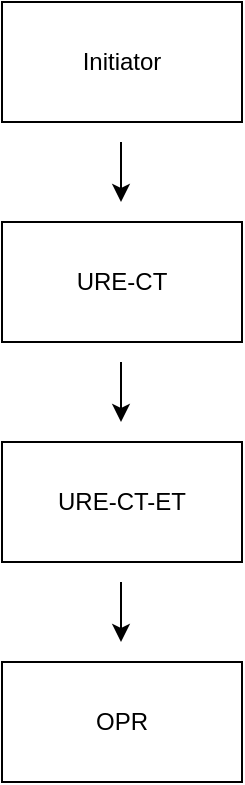 <mxfile version="26.2.14">
  <diagram name="Page-1" id="rO6Soo6ZzE-NQta-kU9I">
    <mxGraphModel dx="786" dy="451" grid="1" gridSize="10" guides="1" tooltips="1" connect="1" arrows="1" fold="1" page="1" pageScale="1" pageWidth="850" pageHeight="1100" math="0" shadow="0">
      <root>
        <mxCell id="0" />
        <mxCell id="1" parent="0" />
        <UserObject label="Initiator" tooltip="Initiator : DOD Component, MILDEPS, DAFAs. " id="WcpoGV41TJ0xu-v99B74-1">
          <mxCell style="rounded=0;whiteSpace=wrap;html=1;" parent="1" vertex="1">
            <mxGeometry x="350" y="10" width="120" height="60" as="geometry" />
          </mxCell>
        </UserObject>
        <mxCell id="WcpoGV41TJ0xu-v99B74-2" value="URE-CT" style="rounded=0;whiteSpace=wrap;html=1;" parent="1" vertex="1">
          <mxGeometry x="350" y="120" width="120" height="60" as="geometry" />
        </mxCell>
        <UserObject label="URE-CT-ET" tooltip="Tasks OPR, *Recommends OCR" id="WcpoGV41TJ0xu-v99B74-3">
          <mxCell style="rounded=0;whiteSpace=wrap;html=1;" parent="1" vertex="1">
            <mxGeometry x="350" y="230" width="120" height="60" as="geometry" />
          </mxCell>
        </UserObject>
        <mxCell id="WcpoGV41TJ0xu-v99B74-5" value="" style="endArrow=classic;html=1;rounded=0;" parent="1" edge="1">
          <mxGeometry width="50" height="50" relative="1" as="geometry">
            <mxPoint x="409.5" y="80" as="sourcePoint" />
            <mxPoint x="409.5" y="110" as="targetPoint" />
          </mxGeometry>
        </mxCell>
        <mxCell id="WcpoGV41TJ0xu-v99B74-6" value="" style="endArrow=classic;html=1;rounded=0;" parent="1" edge="1">
          <mxGeometry width="50" height="50" relative="1" as="geometry">
            <mxPoint x="409.5" y="190" as="sourcePoint" />
            <mxPoint x="409.5" y="220" as="targetPoint" />
          </mxGeometry>
        </mxCell>
        <UserObject label="OPR" tooltip="OPR:&#xa;1. Review the CATMS Tasker Ask&#xa;2.Tasks recommended OCRs (if agreeable/applicable)&#xa;2. Prepares a responsive package for DASD(ET) signature and consolidate OCR Comments.&#xa;3. OPR uploads a completed package into the supporting documents labeled &quot;For DASD ET Review&quot;.&#xa;4. OPR completes tasker&#xa;&#xa;&#xa;" id="WcpoGV41TJ0xu-v99B74-7">
          <mxCell style="rounded=0;whiteSpace=wrap;html=1;" parent="1" vertex="1">
            <mxGeometry x="350" y="340" width="120" height="60" as="geometry" />
          </mxCell>
        </UserObject>
        <mxCell id="WcpoGV41TJ0xu-v99B74-8" value="" style="endArrow=classic;html=1;rounded=0;" parent="1" edge="1">
          <mxGeometry width="50" height="50" relative="1" as="geometry">
            <mxPoint x="409.5" y="300" as="sourcePoint" />
            <mxPoint x="409.5" y="330" as="targetPoint" />
          </mxGeometry>
        </mxCell>
      </root>
    </mxGraphModel>
  </diagram>
</mxfile>
